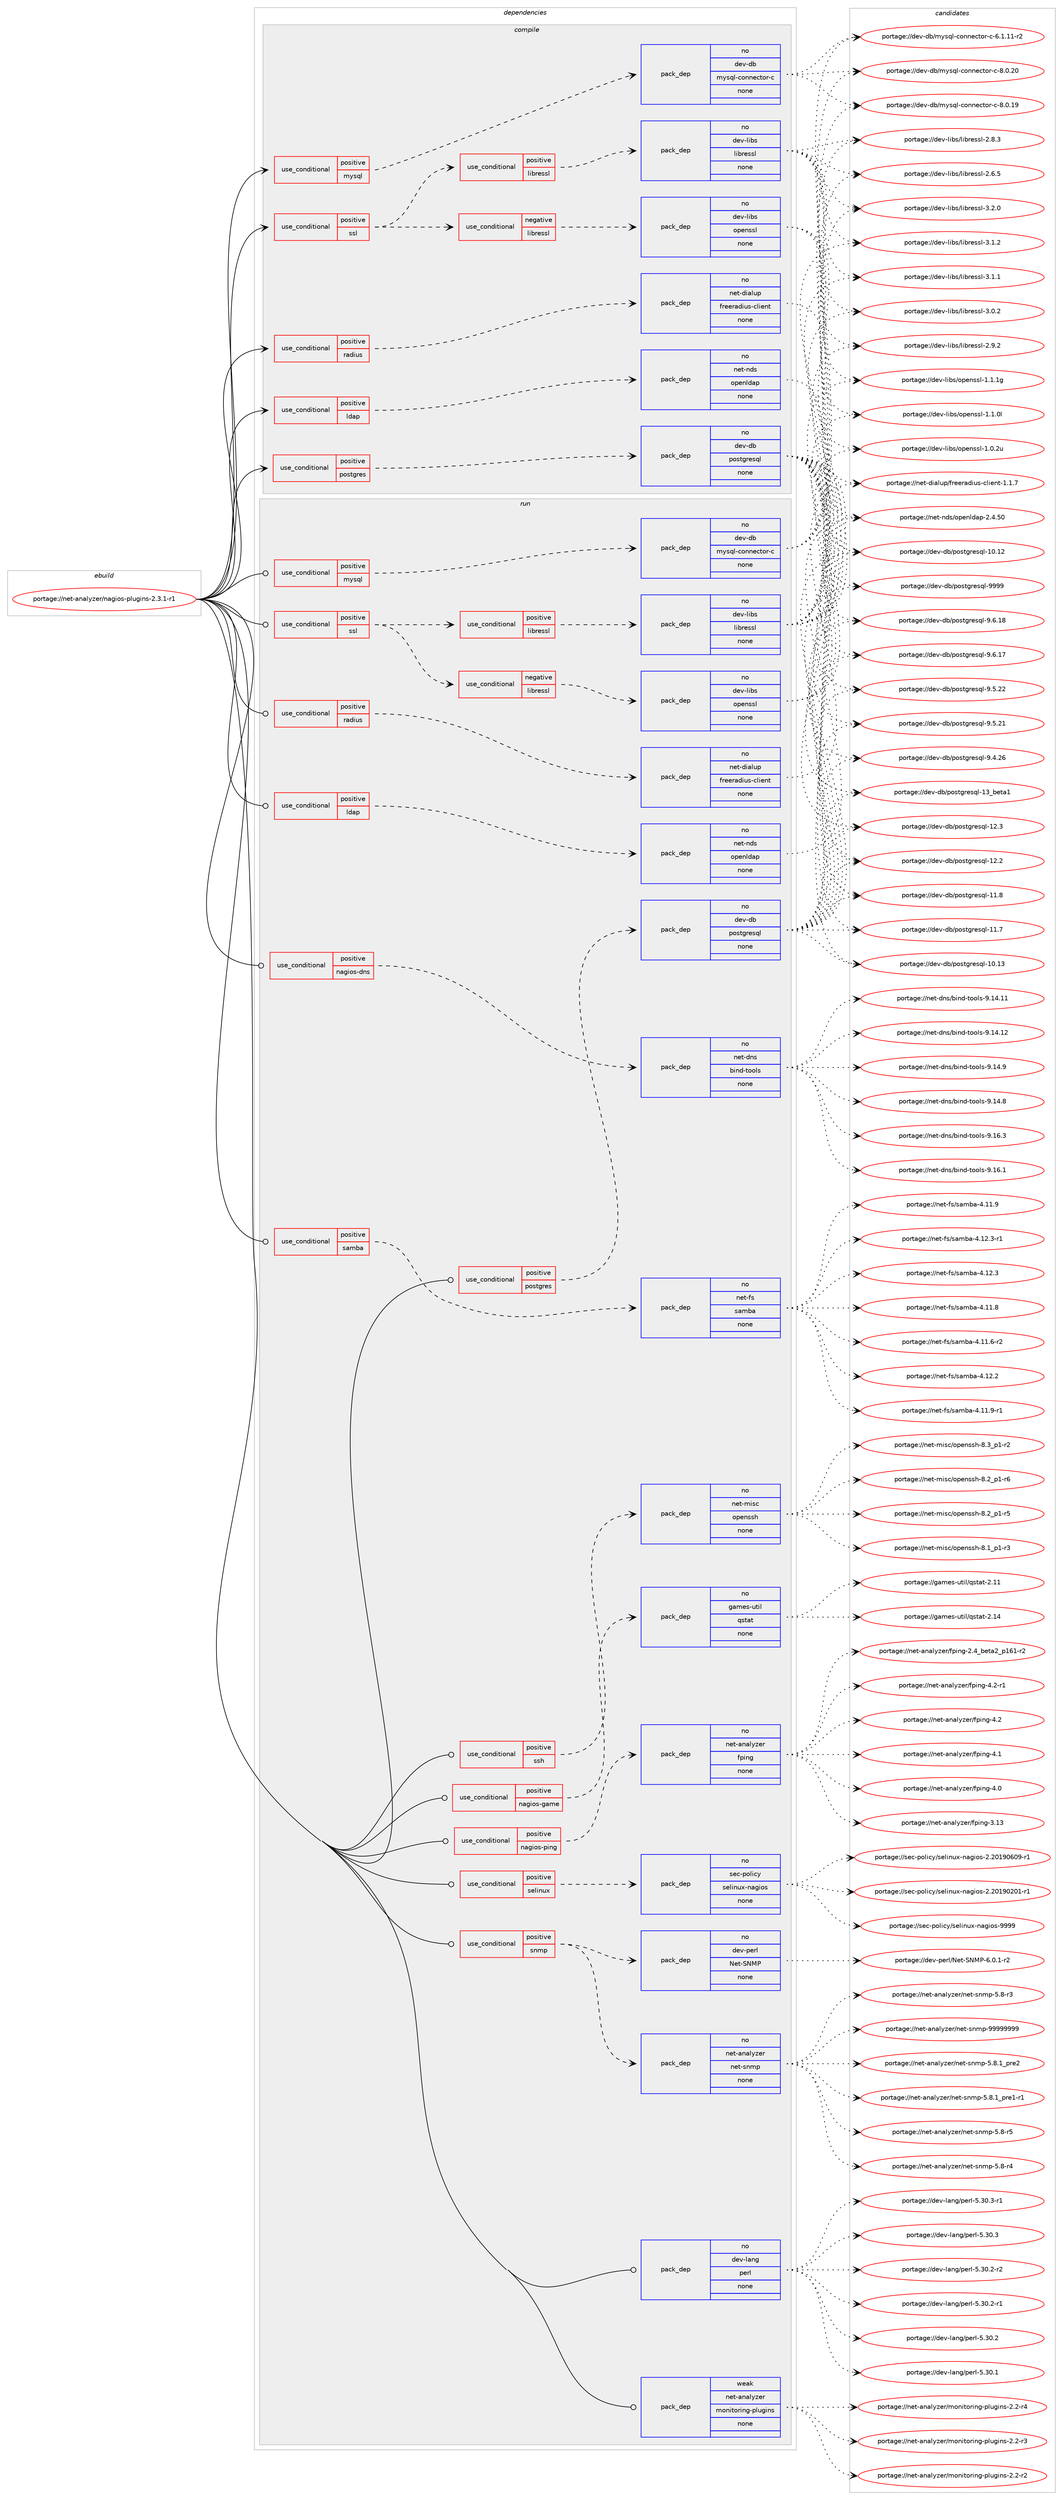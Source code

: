 digraph prolog {

# *************
# Graph options
# *************

newrank=true;
concentrate=true;
compound=true;
graph [rankdir=LR,fontname=Helvetica,fontsize=10,ranksep=1.5];#, ranksep=2.5, nodesep=0.2];
edge  [arrowhead=vee];
node  [fontname=Helvetica,fontsize=10];

# **********
# The ebuild
# **********

subgraph cluster_leftcol {
color=gray;
rank=same;
label=<<i>ebuild</i>>;
id [label="portage://net-analyzer/nagios-plugins-2.3.1-r1", color=red, width=4, href="../net-analyzer/nagios-plugins-2.3.1-r1.svg"];
}

# ****************
# The dependencies
# ****************

subgraph cluster_midcol {
color=gray;
label=<<i>dependencies</i>>;
subgraph cluster_compile {
fillcolor="#eeeeee";
style=filled;
label=<<i>compile</i>>;
subgraph cond1885 {
dependency10139 [label=<<TABLE BORDER="0" CELLBORDER="1" CELLSPACING="0" CELLPADDING="4"><TR><TD ROWSPAN="3" CELLPADDING="10">use_conditional</TD></TR><TR><TD>positive</TD></TR><TR><TD>ldap</TD></TR></TABLE>>, shape=none, color=red];
subgraph pack8111 {
dependency10140 [label=<<TABLE BORDER="0" CELLBORDER="1" CELLSPACING="0" CELLPADDING="4" WIDTH="220"><TR><TD ROWSPAN="6" CELLPADDING="30">pack_dep</TD></TR><TR><TD WIDTH="110">no</TD></TR><TR><TD>net-nds</TD></TR><TR><TD>openldap</TD></TR><TR><TD>none</TD></TR><TR><TD></TD></TR></TABLE>>, shape=none, color=blue];
}
dependency10139:e -> dependency10140:w [weight=20,style="dashed",arrowhead="vee"];
}
id:e -> dependency10139:w [weight=20,style="solid",arrowhead="vee"];
subgraph cond1886 {
dependency10141 [label=<<TABLE BORDER="0" CELLBORDER="1" CELLSPACING="0" CELLPADDING="4"><TR><TD ROWSPAN="3" CELLPADDING="10">use_conditional</TD></TR><TR><TD>positive</TD></TR><TR><TD>mysql</TD></TR></TABLE>>, shape=none, color=red];
subgraph pack8112 {
dependency10142 [label=<<TABLE BORDER="0" CELLBORDER="1" CELLSPACING="0" CELLPADDING="4" WIDTH="220"><TR><TD ROWSPAN="6" CELLPADDING="30">pack_dep</TD></TR><TR><TD WIDTH="110">no</TD></TR><TR><TD>dev-db</TD></TR><TR><TD>mysql-connector-c</TD></TR><TR><TD>none</TD></TR><TR><TD></TD></TR></TABLE>>, shape=none, color=blue];
}
dependency10141:e -> dependency10142:w [weight=20,style="dashed",arrowhead="vee"];
}
id:e -> dependency10141:w [weight=20,style="solid",arrowhead="vee"];
subgraph cond1887 {
dependency10143 [label=<<TABLE BORDER="0" CELLBORDER="1" CELLSPACING="0" CELLPADDING="4"><TR><TD ROWSPAN="3" CELLPADDING="10">use_conditional</TD></TR><TR><TD>positive</TD></TR><TR><TD>postgres</TD></TR></TABLE>>, shape=none, color=red];
subgraph pack8113 {
dependency10144 [label=<<TABLE BORDER="0" CELLBORDER="1" CELLSPACING="0" CELLPADDING="4" WIDTH="220"><TR><TD ROWSPAN="6" CELLPADDING="30">pack_dep</TD></TR><TR><TD WIDTH="110">no</TD></TR><TR><TD>dev-db</TD></TR><TR><TD>postgresql</TD></TR><TR><TD>none</TD></TR><TR><TD></TD></TR></TABLE>>, shape=none, color=blue];
}
dependency10143:e -> dependency10144:w [weight=20,style="dashed",arrowhead="vee"];
}
id:e -> dependency10143:w [weight=20,style="solid",arrowhead="vee"];
subgraph cond1888 {
dependency10145 [label=<<TABLE BORDER="0" CELLBORDER="1" CELLSPACING="0" CELLPADDING="4"><TR><TD ROWSPAN="3" CELLPADDING="10">use_conditional</TD></TR><TR><TD>positive</TD></TR><TR><TD>radius</TD></TR></TABLE>>, shape=none, color=red];
subgraph pack8114 {
dependency10146 [label=<<TABLE BORDER="0" CELLBORDER="1" CELLSPACING="0" CELLPADDING="4" WIDTH="220"><TR><TD ROWSPAN="6" CELLPADDING="30">pack_dep</TD></TR><TR><TD WIDTH="110">no</TD></TR><TR><TD>net-dialup</TD></TR><TR><TD>freeradius-client</TD></TR><TR><TD>none</TD></TR><TR><TD></TD></TR></TABLE>>, shape=none, color=blue];
}
dependency10145:e -> dependency10146:w [weight=20,style="dashed",arrowhead="vee"];
}
id:e -> dependency10145:w [weight=20,style="solid",arrowhead="vee"];
subgraph cond1889 {
dependency10147 [label=<<TABLE BORDER="0" CELLBORDER="1" CELLSPACING="0" CELLPADDING="4"><TR><TD ROWSPAN="3" CELLPADDING="10">use_conditional</TD></TR><TR><TD>positive</TD></TR><TR><TD>ssl</TD></TR></TABLE>>, shape=none, color=red];
subgraph cond1890 {
dependency10148 [label=<<TABLE BORDER="0" CELLBORDER="1" CELLSPACING="0" CELLPADDING="4"><TR><TD ROWSPAN="3" CELLPADDING="10">use_conditional</TD></TR><TR><TD>negative</TD></TR><TR><TD>libressl</TD></TR></TABLE>>, shape=none, color=red];
subgraph pack8115 {
dependency10149 [label=<<TABLE BORDER="0" CELLBORDER="1" CELLSPACING="0" CELLPADDING="4" WIDTH="220"><TR><TD ROWSPAN="6" CELLPADDING="30">pack_dep</TD></TR><TR><TD WIDTH="110">no</TD></TR><TR><TD>dev-libs</TD></TR><TR><TD>openssl</TD></TR><TR><TD>none</TD></TR><TR><TD></TD></TR></TABLE>>, shape=none, color=blue];
}
dependency10148:e -> dependency10149:w [weight=20,style="dashed",arrowhead="vee"];
}
dependency10147:e -> dependency10148:w [weight=20,style="dashed",arrowhead="vee"];
subgraph cond1891 {
dependency10150 [label=<<TABLE BORDER="0" CELLBORDER="1" CELLSPACING="0" CELLPADDING="4"><TR><TD ROWSPAN="3" CELLPADDING="10">use_conditional</TD></TR><TR><TD>positive</TD></TR><TR><TD>libressl</TD></TR></TABLE>>, shape=none, color=red];
subgraph pack8116 {
dependency10151 [label=<<TABLE BORDER="0" CELLBORDER="1" CELLSPACING="0" CELLPADDING="4" WIDTH="220"><TR><TD ROWSPAN="6" CELLPADDING="30">pack_dep</TD></TR><TR><TD WIDTH="110">no</TD></TR><TR><TD>dev-libs</TD></TR><TR><TD>libressl</TD></TR><TR><TD>none</TD></TR><TR><TD></TD></TR></TABLE>>, shape=none, color=blue];
}
dependency10150:e -> dependency10151:w [weight=20,style="dashed",arrowhead="vee"];
}
dependency10147:e -> dependency10150:w [weight=20,style="dashed",arrowhead="vee"];
}
id:e -> dependency10147:w [weight=20,style="solid",arrowhead="vee"];
}
subgraph cluster_compileandrun {
fillcolor="#eeeeee";
style=filled;
label=<<i>compile and run</i>>;
}
subgraph cluster_run {
fillcolor="#eeeeee";
style=filled;
label=<<i>run</i>>;
subgraph cond1892 {
dependency10152 [label=<<TABLE BORDER="0" CELLBORDER="1" CELLSPACING="0" CELLPADDING="4"><TR><TD ROWSPAN="3" CELLPADDING="10">use_conditional</TD></TR><TR><TD>positive</TD></TR><TR><TD>ldap</TD></TR></TABLE>>, shape=none, color=red];
subgraph pack8117 {
dependency10153 [label=<<TABLE BORDER="0" CELLBORDER="1" CELLSPACING="0" CELLPADDING="4" WIDTH="220"><TR><TD ROWSPAN="6" CELLPADDING="30">pack_dep</TD></TR><TR><TD WIDTH="110">no</TD></TR><TR><TD>net-nds</TD></TR><TR><TD>openldap</TD></TR><TR><TD>none</TD></TR><TR><TD></TD></TR></TABLE>>, shape=none, color=blue];
}
dependency10152:e -> dependency10153:w [weight=20,style="dashed",arrowhead="vee"];
}
id:e -> dependency10152:w [weight=20,style="solid",arrowhead="odot"];
subgraph cond1893 {
dependency10154 [label=<<TABLE BORDER="0" CELLBORDER="1" CELLSPACING="0" CELLPADDING="4"><TR><TD ROWSPAN="3" CELLPADDING="10">use_conditional</TD></TR><TR><TD>positive</TD></TR><TR><TD>mysql</TD></TR></TABLE>>, shape=none, color=red];
subgraph pack8118 {
dependency10155 [label=<<TABLE BORDER="0" CELLBORDER="1" CELLSPACING="0" CELLPADDING="4" WIDTH="220"><TR><TD ROWSPAN="6" CELLPADDING="30">pack_dep</TD></TR><TR><TD WIDTH="110">no</TD></TR><TR><TD>dev-db</TD></TR><TR><TD>mysql-connector-c</TD></TR><TR><TD>none</TD></TR><TR><TD></TD></TR></TABLE>>, shape=none, color=blue];
}
dependency10154:e -> dependency10155:w [weight=20,style="dashed",arrowhead="vee"];
}
id:e -> dependency10154:w [weight=20,style="solid",arrowhead="odot"];
subgraph cond1894 {
dependency10156 [label=<<TABLE BORDER="0" CELLBORDER="1" CELLSPACING="0" CELLPADDING="4"><TR><TD ROWSPAN="3" CELLPADDING="10">use_conditional</TD></TR><TR><TD>positive</TD></TR><TR><TD>nagios-dns</TD></TR></TABLE>>, shape=none, color=red];
subgraph pack8119 {
dependency10157 [label=<<TABLE BORDER="0" CELLBORDER="1" CELLSPACING="0" CELLPADDING="4" WIDTH="220"><TR><TD ROWSPAN="6" CELLPADDING="30">pack_dep</TD></TR><TR><TD WIDTH="110">no</TD></TR><TR><TD>net-dns</TD></TR><TR><TD>bind-tools</TD></TR><TR><TD>none</TD></TR><TR><TD></TD></TR></TABLE>>, shape=none, color=blue];
}
dependency10156:e -> dependency10157:w [weight=20,style="dashed",arrowhead="vee"];
}
id:e -> dependency10156:w [weight=20,style="solid",arrowhead="odot"];
subgraph cond1895 {
dependency10158 [label=<<TABLE BORDER="0" CELLBORDER="1" CELLSPACING="0" CELLPADDING="4"><TR><TD ROWSPAN="3" CELLPADDING="10">use_conditional</TD></TR><TR><TD>positive</TD></TR><TR><TD>nagios-game</TD></TR></TABLE>>, shape=none, color=red];
subgraph pack8120 {
dependency10159 [label=<<TABLE BORDER="0" CELLBORDER="1" CELLSPACING="0" CELLPADDING="4" WIDTH="220"><TR><TD ROWSPAN="6" CELLPADDING="30">pack_dep</TD></TR><TR><TD WIDTH="110">no</TD></TR><TR><TD>games-util</TD></TR><TR><TD>qstat</TD></TR><TR><TD>none</TD></TR><TR><TD></TD></TR></TABLE>>, shape=none, color=blue];
}
dependency10158:e -> dependency10159:w [weight=20,style="dashed",arrowhead="vee"];
}
id:e -> dependency10158:w [weight=20,style="solid",arrowhead="odot"];
subgraph cond1896 {
dependency10160 [label=<<TABLE BORDER="0" CELLBORDER="1" CELLSPACING="0" CELLPADDING="4"><TR><TD ROWSPAN="3" CELLPADDING="10">use_conditional</TD></TR><TR><TD>positive</TD></TR><TR><TD>nagios-ping</TD></TR></TABLE>>, shape=none, color=red];
subgraph pack8121 {
dependency10161 [label=<<TABLE BORDER="0" CELLBORDER="1" CELLSPACING="0" CELLPADDING="4" WIDTH="220"><TR><TD ROWSPAN="6" CELLPADDING="30">pack_dep</TD></TR><TR><TD WIDTH="110">no</TD></TR><TR><TD>net-analyzer</TD></TR><TR><TD>fping</TD></TR><TR><TD>none</TD></TR><TR><TD></TD></TR></TABLE>>, shape=none, color=blue];
}
dependency10160:e -> dependency10161:w [weight=20,style="dashed",arrowhead="vee"];
}
id:e -> dependency10160:w [weight=20,style="solid",arrowhead="odot"];
subgraph cond1897 {
dependency10162 [label=<<TABLE BORDER="0" CELLBORDER="1" CELLSPACING="0" CELLPADDING="4"><TR><TD ROWSPAN="3" CELLPADDING="10">use_conditional</TD></TR><TR><TD>positive</TD></TR><TR><TD>postgres</TD></TR></TABLE>>, shape=none, color=red];
subgraph pack8122 {
dependency10163 [label=<<TABLE BORDER="0" CELLBORDER="1" CELLSPACING="0" CELLPADDING="4" WIDTH="220"><TR><TD ROWSPAN="6" CELLPADDING="30">pack_dep</TD></TR><TR><TD WIDTH="110">no</TD></TR><TR><TD>dev-db</TD></TR><TR><TD>postgresql</TD></TR><TR><TD>none</TD></TR><TR><TD></TD></TR></TABLE>>, shape=none, color=blue];
}
dependency10162:e -> dependency10163:w [weight=20,style="dashed",arrowhead="vee"];
}
id:e -> dependency10162:w [weight=20,style="solid",arrowhead="odot"];
subgraph cond1898 {
dependency10164 [label=<<TABLE BORDER="0" CELLBORDER="1" CELLSPACING="0" CELLPADDING="4"><TR><TD ROWSPAN="3" CELLPADDING="10">use_conditional</TD></TR><TR><TD>positive</TD></TR><TR><TD>radius</TD></TR></TABLE>>, shape=none, color=red];
subgraph pack8123 {
dependency10165 [label=<<TABLE BORDER="0" CELLBORDER="1" CELLSPACING="0" CELLPADDING="4" WIDTH="220"><TR><TD ROWSPAN="6" CELLPADDING="30">pack_dep</TD></TR><TR><TD WIDTH="110">no</TD></TR><TR><TD>net-dialup</TD></TR><TR><TD>freeradius-client</TD></TR><TR><TD>none</TD></TR><TR><TD></TD></TR></TABLE>>, shape=none, color=blue];
}
dependency10164:e -> dependency10165:w [weight=20,style="dashed",arrowhead="vee"];
}
id:e -> dependency10164:w [weight=20,style="solid",arrowhead="odot"];
subgraph cond1899 {
dependency10166 [label=<<TABLE BORDER="0" CELLBORDER="1" CELLSPACING="0" CELLPADDING="4"><TR><TD ROWSPAN="3" CELLPADDING="10">use_conditional</TD></TR><TR><TD>positive</TD></TR><TR><TD>samba</TD></TR></TABLE>>, shape=none, color=red];
subgraph pack8124 {
dependency10167 [label=<<TABLE BORDER="0" CELLBORDER="1" CELLSPACING="0" CELLPADDING="4" WIDTH="220"><TR><TD ROWSPAN="6" CELLPADDING="30">pack_dep</TD></TR><TR><TD WIDTH="110">no</TD></TR><TR><TD>net-fs</TD></TR><TR><TD>samba</TD></TR><TR><TD>none</TD></TR><TR><TD></TD></TR></TABLE>>, shape=none, color=blue];
}
dependency10166:e -> dependency10167:w [weight=20,style="dashed",arrowhead="vee"];
}
id:e -> dependency10166:w [weight=20,style="solid",arrowhead="odot"];
subgraph cond1900 {
dependency10168 [label=<<TABLE BORDER="0" CELLBORDER="1" CELLSPACING="0" CELLPADDING="4"><TR><TD ROWSPAN="3" CELLPADDING="10">use_conditional</TD></TR><TR><TD>positive</TD></TR><TR><TD>selinux</TD></TR></TABLE>>, shape=none, color=red];
subgraph pack8125 {
dependency10169 [label=<<TABLE BORDER="0" CELLBORDER="1" CELLSPACING="0" CELLPADDING="4" WIDTH="220"><TR><TD ROWSPAN="6" CELLPADDING="30">pack_dep</TD></TR><TR><TD WIDTH="110">no</TD></TR><TR><TD>sec-policy</TD></TR><TR><TD>selinux-nagios</TD></TR><TR><TD>none</TD></TR><TR><TD></TD></TR></TABLE>>, shape=none, color=blue];
}
dependency10168:e -> dependency10169:w [weight=20,style="dashed",arrowhead="vee"];
}
id:e -> dependency10168:w [weight=20,style="solid",arrowhead="odot"];
subgraph cond1901 {
dependency10170 [label=<<TABLE BORDER="0" CELLBORDER="1" CELLSPACING="0" CELLPADDING="4"><TR><TD ROWSPAN="3" CELLPADDING="10">use_conditional</TD></TR><TR><TD>positive</TD></TR><TR><TD>snmp</TD></TR></TABLE>>, shape=none, color=red];
subgraph pack8126 {
dependency10171 [label=<<TABLE BORDER="0" CELLBORDER="1" CELLSPACING="0" CELLPADDING="4" WIDTH="220"><TR><TD ROWSPAN="6" CELLPADDING="30">pack_dep</TD></TR><TR><TD WIDTH="110">no</TD></TR><TR><TD>dev-perl</TD></TR><TR><TD>Net-SNMP</TD></TR><TR><TD>none</TD></TR><TR><TD></TD></TR></TABLE>>, shape=none, color=blue];
}
dependency10170:e -> dependency10171:w [weight=20,style="dashed",arrowhead="vee"];
subgraph pack8127 {
dependency10172 [label=<<TABLE BORDER="0" CELLBORDER="1" CELLSPACING="0" CELLPADDING="4" WIDTH="220"><TR><TD ROWSPAN="6" CELLPADDING="30">pack_dep</TD></TR><TR><TD WIDTH="110">no</TD></TR><TR><TD>net-analyzer</TD></TR><TR><TD>net-snmp</TD></TR><TR><TD>none</TD></TR><TR><TD></TD></TR></TABLE>>, shape=none, color=blue];
}
dependency10170:e -> dependency10172:w [weight=20,style="dashed",arrowhead="vee"];
}
id:e -> dependency10170:w [weight=20,style="solid",arrowhead="odot"];
subgraph cond1902 {
dependency10173 [label=<<TABLE BORDER="0" CELLBORDER="1" CELLSPACING="0" CELLPADDING="4"><TR><TD ROWSPAN="3" CELLPADDING="10">use_conditional</TD></TR><TR><TD>positive</TD></TR><TR><TD>ssh</TD></TR></TABLE>>, shape=none, color=red];
subgraph pack8128 {
dependency10174 [label=<<TABLE BORDER="0" CELLBORDER="1" CELLSPACING="0" CELLPADDING="4" WIDTH="220"><TR><TD ROWSPAN="6" CELLPADDING="30">pack_dep</TD></TR><TR><TD WIDTH="110">no</TD></TR><TR><TD>net-misc</TD></TR><TR><TD>openssh</TD></TR><TR><TD>none</TD></TR><TR><TD></TD></TR></TABLE>>, shape=none, color=blue];
}
dependency10173:e -> dependency10174:w [weight=20,style="dashed",arrowhead="vee"];
}
id:e -> dependency10173:w [weight=20,style="solid",arrowhead="odot"];
subgraph cond1903 {
dependency10175 [label=<<TABLE BORDER="0" CELLBORDER="1" CELLSPACING="0" CELLPADDING="4"><TR><TD ROWSPAN="3" CELLPADDING="10">use_conditional</TD></TR><TR><TD>positive</TD></TR><TR><TD>ssl</TD></TR></TABLE>>, shape=none, color=red];
subgraph cond1904 {
dependency10176 [label=<<TABLE BORDER="0" CELLBORDER="1" CELLSPACING="0" CELLPADDING="4"><TR><TD ROWSPAN="3" CELLPADDING="10">use_conditional</TD></TR><TR><TD>negative</TD></TR><TR><TD>libressl</TD></TR></TABLE>>, shape=none, color=red];
subgraph pack8129 {
dependency10177 [label=<<TABLE BORDER="0" CELLBORDER="1" CELLSPACING="0" CELLPADDING="4" WIDTH="220"><TR><TD ROWSPAN="6" CELLPADDING="30">pack_dep</TD></TR><TR><TD WIDTH="110">no</TD></TR><TR><TD>dev-libs</TD></TR><TR><TD>openssl</TD></TR><TR><TD>none</TD></TR><TR><TD></TD></TR></TABLE>>, shape=none, color=blue];
}
dependency10176:e -> dependency10177:w [weight=20,style="dashed",arrowhead="vee"];
}
dependency10175:e -> dependency10176:w [weight=20,style="dashed",arrowhead="vee"];
subgraph cond1905 {
dependency10178 [label=<<TABLE BORDER="0" CELLBORDER="1" CELLSPACING="0" CELLPADDING="4"><TR><TD ROWSPAN="3" CELLPADDING="10">use_conditional</TD></TR><TR><TD>positive</TD></TR><TR><TD>libressl</TD></TR></TABLE>>, shape=none, color=red];
subgraph pack8130 {
dependency10179 [label=<<TABLE BORDER="0" CELLBORDER="1" CELLSPACING="0" CELLPADDING="4" WIDTH="220"><TR><TD ROWSPAN="6" CELLPADDING="30">pack_dep</TD></TR><TR><TD WIDTH="110">no</TD></TR><TR><TD>dev-libs</TD></TR><TR><TD>libressl</TD></TR><TR><TD>none</TD></TR><TR><TD></TD></TR></TABLE>>, shape=none, color=blue];
}
dependency10178:e -> dependency10179:w [weight=20,style="dashed",arrowhead="vee"];
}
dependency10175:e -> dependency10178:w [weight=20,style="dashed",arrowhead="vee"];
}
id:e -> dependency10175:w [weight=20,style="solid",arrowhead="odot"];
subgraph pack8131 {
dependency10180 [label=<<TABLE BORDER="0" CELLBORDER="1" CELLSPACING="0" CELLPADDING="4" WIDTH="220"><TR><TD ROWSPAN="6" CELLPADDING="30">pack_dep</TD></TR><TR><TD WIDTH="110">no</TD></TR><TR><TD>dev-lang</TD></TR><TR><TD>perl</TD></TR><TR><TD>none</TD></TR><TR><TD></TD></TR></TABLE>>, shape=none, color=blue];
}
id:e -> dependency10180:w [weight=20,style="solid",arrowhead="odot"];
subgraph pack8132 {
dependency10181 [label=<<TABLE BORDER="0" CELLBORDER="1" CELLSPACING="0" CELLPADDING="4" WIDTH="220"><TR><TD ROWSPAN="6" CELLPADDING="30">pack_dep</TD></TR><TR><TD WIDTH="110">weak</TD></TR><TR><TD>net-analyzer</TD></TR><TR><TD>monitoring-plugins</TD></TR><TR><TD>none</TD></TR><TR><TD></TD></TR></TABLE>>, shape=none, color=blue];
}
id:e -> dependency10181:w [weight=20,style="solid",arrowhead="odot"];
}
}

# **************
# The candidates
# **************

subgraph cluster_choices {
rank=same;
color=gray;
label=<<i>candidates</i>>;

subgraph choice8111 {
color=black;
nodesep=1;
choice11010111645110100115471111121011101081009711245504652465348 [label="portage://net-nds/openldap-2.4.50", color=red, width=4,href="../net-nds/openldap-2.4.50.svg"];
dependency10140:e -> choice11010111645110100115471111121011101081009711245504652465348:w [style=dotted,weight="100"];
}
subgraph choice8112 {
color=black;
nodesep=1;
choice100101118451009847109121115113108459911111011010199116111114459945564648465048 [label="portage://dev-db/mysql-connector-c-8.0.20", color=red, width=4,href="../dev-db/mysql-connector-c-8.0.20.svg"];
choice100101118451009847109121115113108459911111011010199116111114459945564648464957 [label="portage://dev-db/mysql-connector-c-8.0.19", color=red, width=4,href="../dev-db/mysql-connector-c-8.0.19.svg"];
choice1001011184510098471091211151131084599111110110101991161111144599455446494649494511450 [label="portage://dev-db/mysql-connector-c-6.1.11-r2", color=red, width=4,href="../dev-db/mysql-connector-c-6.1.11-r2.svg"];
dependency10142:e -> choice100101118451009847109121115113108459911111011010199116111114459945564648465048:w [style=dotted,weight="100"];
dependency10142:e -> choice100101118451009847109121115113108459911111011010199116111114459945564648464957:w [style=dotted,weight="100"];
dependency10142:e -> choice1001011184510098471091211151131084599111110110101991161111144599455446494649494511450:w [style=dotted,weight="100"];
}
subgraph choice8113 {
color=black;
nodesep=1;
choice1001011184510098471121111151161031141011151131084557575757 [label="portage://dev-db/postgresql-9999", color=red, width=4,href="../dev-db/postgresql-9999.svg"];
choice10010111845100984711211111511610311410111511310845574654464956 [label="portage://dev-db/postgresql-9.6.18", color=red, width=4,href="../dev-db/postgresql-9.6.18.svg"];
choice10010111845100984711211111511610311410111511310845574654464955 [label="portage://dev-db/postgresql-9.6.17", color=red, width=4,href="../dev-db/postgresql-9.6.17.svg"];
choice10010111845100984711211111511610311410111511310845574653465050 [label="portage://dev-db/postgresql-9.5.22", color=red, width=4,href="../dev-db/postgresql-9.5.22.svg"];
choice10010111845100984711211111511610311410111511310845574653465049 [label="portage://dev-db/postgresql-9.5.21", color=red, width=4,href="../dev-db/postgresql-9.5.21.svg"];
choice10010111845100984711211111511610311410111511310845574652465054 [label="portage://dev-db/postgresql-9.4.26", color=red, width=4,href="../dev-db/postgresql-9.4.26.svg"];
choice10010111845100984711211111511610311410111511310845495195981011169749 [label="portage://dev-db/postgresql-13_beta1", color=red, width=4,href="../dev-db/postgresql-13_beta1.svg"];
choice1001011184510098471121111151161031141011151131084549504651 [label="portage://dev-db/postgresql-12.3", color=red, width=4,href="../dev-db/postgresql-12.3.svg"];
choice1001011184510098471121111151161031141011151131084549504650 [label="portage://dev-db/postgresql-12.2", color=red, width=4,href="../dev-db/postgresql-12.2.svg"];
choice1001011184510098471121111151161031141011151131084549494656 [label="portage://dev-db/postgresql-11.8", color=red, width=4,href="../dev-db/postgresql-11.8.svg"];
choice1001011184510098471121111151161031141011151131084549494655 [label="portage://dev-db/postgresql-11.7", color=red, width=4,href="../dev-db/postgresql-11.7.svg"];
choice100101118451009847112111115116103114101115113108454948464951 [label="portage://dev-db/postgresql-10.13", color=red, width=4,href="../dev-db/postgresql-10.13.svg"];
choice100101118451009847112111115116103114101115113108454948464950 [label="portage://dev-db/postgresql-10.12", color=red, width=4,href="../dev-db/postgresql-10.12.svg"];
dependency10144:e -> choice1001011184510098471121111151161031141011151131084557575757:w [style=dotted,weight="100"];
dependency10144:e -> choice10010111845100984711211111511610311410111511310845574654464956:w [style=dotted,weight="100"];
dependency10144:e -> choice10010111845100984711211111511610311410111511310845574654464955:w [style=dotted,weight="100"];
dependency10144:e -> choice10010111845100984711211111511610311410111511310845574653465050:w [style=dotted,weight="100"];
dependency10144:e -> choice10010111845100984711211111511610311410111511310845574653465049:w [style=dotted,weight="100"];
dependency10144:e -> choice10010111845100984711211111511610311410111511310845574652465054:w [style=dotted,weight="100"];
dependency10144:e -> choice10010111845100984711211111511610311410111511310845495195981011169749:w [style=dotted,weight="100"];
dependency10144:e -> choice1001011184510098471121111151161031141011151131084549504651:w [style=dotted,weight="100"];
dependency10144:e -> choice1001011184510098471121111151161031141011151131084549504650:w [style=dotted,weight="100"];
dependency10144:e -> choice1001011184510098471121111151161031141011151131084549494656:w [style=dotted,weight="100"];
dependency10144:e -> choice1001011184510098471121111151161031141011151131084549494655:w [style=dotted,weight="100"];
dependency10144:e -> choice100101118451009847112111115116103114101115113108454948464951:w [style=dotted,weight="100"];
dependency10144:e -> choice100101118451009847112111115116103114101115113108454948464950:w [style=dotted,weight="100"];
}
subgraph choice8114 {
color=black;
nodesep=1;
choice110101116451001059710811711247102114101101114971001051171154599108105101110116454946494655 [label="portage://net-dialup/freeradius-client-1.1.7", color=red, width=4,href="../net-dialup/freeradius-client-1.1.7.svg"];
dependency10146:e -> choice110101116451001059710811711247102114101101114971001051171154599108105101110116454946494655:w [style=dotted,weight="100"];
}
subgraph choice8115 {
color=black;
nodesep=1;
choice100101118451081059811547111112101110115115108454946494649103 [label="portage://dev-libs/openssl-1.1.1g", color=red, width=4,href="../dev-libs/openssl-1.1.1g.svg"];
choice100101118451081059811547111112101110115115108454946494648108 [label="portage://dev-libs/openssl-1.1.0l", color=red, width=4,href="../dev-libs/openssl-1.1.0l.svg"];
choice100101118451081059811547111112101110115115108454946484650117 [label="portage://dev-libs/openssl-1.0.2u", color=red, width=4,href="../dev-libs/openssl-1.0.2u.svg"];
dependency10149:e -> choice100101118451081059811547111112101110115115108454946494649103:w [style=dotted,weight="100"];
dependency10149:e -> choice100101118451081059811547111112101110115115108454946494648108:w [style=dotted,weight="100"];
dependency10149:e -> choice100101118451081059811547111112101110115115108454946484650117:w [style=dotted,weight="100"];
}
subgraph choice8116 {
color=black;
nodesep=1;
choice10010111845108105981154710810598114101115115108455146504648 [label="portage://dev-libs/libressl-3.2.0", color=red, width=4,href="../dev-libs/libressl-3.2.0.svg"];
choice10010111845108105981154710810598114101115115108455146494650 [label="portage://dev-libs/libressl-3.1.2", color=red, width=4,href="../dev-libs/libressl-3.1.2.svg"];
choice10010111845108105981154710810598114101115115108455146494649 [label="portage://dev-libs/libressl-3.1.1", color=red, width=4,href="../dev-libs/libressl-3.1.1.svg"];
choice10010111845108105981154710810598114101115115108455146484650 [label="portage://dev-libs/libressl-3.0.2", color=red, width=4,href="../dev-libs/libressl-3.0.2.svg"];
choice10010111845108105981154710810598114101115115108455046574650 [label="portage://dev-libs/libressl-2.9.2", color=red, width=4,href="../dev-libs/libressl-2.9.2.svg"];
choice10010111845108105981154710810598114101115115108455046564651 [label="portage://dev-libs/libressl-2.8.3", color=red, width=4,href="../dev-libs/libressl-2.8.3.svg"];
choice10010111845108105981154710810598114101115115108455046544653 [label="portage://dev-libs/libressl-2.6.5", color=red, width=4,href="../dev-libs/libressl-2.6.5.svg"];
dependency10151:e -> choice10010111845108105981154710810598114101115115108455146504648:w [style=dotted,weight="100"];
dependency10151:e -> choice10010111845108105981154710810598114101115115108455146494650:w [style=dotted,weight="100"];
dependency10151:e -> choice10010111845108105981154710810598114101115115108455146494649:w [style=dotted,weight="100"];
dependency10151:e -> choice10010111845108105981154710810598114101115115108455146484650:w [style=dotted,weight="100"];
dependency10151:e -> choice10010111845108105981154710810598114101115115108455046574650:w [style=dotted,weight="100"];
dependency10151:e -> choice10010111845108105981154710810598114101115115108455046564651:w [style=dotted,weight="100"];
dependency10151:e -> choice10010111845108105981154710810598114101115115108455046544653:w [style=dotted,weight="100"];
}
subgraph choice8117 {
color=black;
nodesep=1;
choice11010111645110100115471111121011101081009711245504652465348 [label="portage://net-nds/openldap-2.4.50", color=red, width=4,href="../net-nds/openldap-2.4.50.svg"];
dependency10153:e -> choice11010111645110100115471111121011101081009711245504652465348:w [style=dotted,weight="100"];
}
subgraph choice8118 {
color=black;
nodesep=1;
choice100101118451009847109121115113108459911111011010199116111114459945564648465048 [label="portage://dev-db/mysql-connector-c-8.0.20", color=red, width=4,href="../dev-db/mysql-connector-c-8.0.20.svg"];
choice100101118451009847109121115113108459911111011010199116111114459945564648464957 [label="portage://dev-db/mysql-connector-c-8.0.19", color=red, width=4,href="../dev-db/mysql-connector-c-8.0.19.svg"];
choice1001011184510098471091211151131084599111110110101991161111144599455446494649494511450 [label="portage://dev-db/mysql-connector-c-6.1.11-r2", color=red, width=4,href="../dev-db/mysql-connector-c-6.1.11-r2.svg"];
dependency10155:e -> choice100101118451009847109121115113108459911111011010199116111114459945564648465048:w [style=dotted,weight="100"];
dependency10155:e -> choice100101118451009847109121115113108459911111011010199116111114459945564648464957:w [style=dotted,weight="100"];
dependency10155:e -> choice1001011184510098471091211151131084599111110110101991161111144599455446494649494511450:w [style=dotted,weight="100"];
}
subgraph choice8119 {
color=black;
nodesep=1;
choice1101011164510011011547981051101004511611111110811545574649544651 [label="portage://net-dns/bind-tools-9.16.3", color=red, width=4,href="../net-dns/bind-tools-9.16.3.svg"];
choice1101011164510011011547981051101004511611111110811545574649544649 [label="portage://net-dns/bind-tools-9.16.1", color=red, width=4,href="../net-dns/bind-tools-9.16.1.svg"];
choice1101011164510011011547981051101004511611111110811545574649524657 [label="portage://net-dns/bind-tools-9.14.9", color=red, width=4,href="../net-dns/bind-tools-9.14.9.svg"];
choice1101011164510011011547981051101004511611111110811545574649524656 [label="portage://net-dns/bind-tools-9.14.8", color=red, width=4,href="../net-dns/bind-tools-9.14.8.svg"];
choice110101116451001101154798105110100451161111111081154557464952464950 [label="portage://net-dns/bind-tools-9.14.12", color=red, width=4,href="../net-dns/bind-tools-9.14.12.svg"];
choice110101116451001101154798105110100451161111111081154557464952464949 [label="portage://net-dns/bind-tools-9.14.11", color=red, width=4,href="../net-dns/bind-tools-9.14.11.svg"];
dependency10157:e -> choice1101011164510011011547981051101004511611111110811545574649544651:w [style=dotted,weight="100"];
dependency10157:e -> choice1101011164510011011547981051101004511611111110811545574649544649:w [style=dotted,weight="100"];
dependency10157:e -> choice1101011164510011011547981051101004511611111110811545574649524657:w [style=dotted,weight="100"];
dependency10157:e -> choice1101011164510011011547981051101004511611111110811545574649524656:w [style=dotted,weight="100"];
dependency10157:e -> choice110101116451001101154798105110100451161111111081154557464952464950:w [style=dotted,weight="100"];
dependency10157:e -> choice110101116451001101154798105110100451161111111081154557464952464949:w [style=dotted,weight="100"];
}
subgraph choice8120 {
color=black;
nodesep=1;
choice103971091011154511711610510847113115116971164550464952 [label="portage://games-util/qstat-2.14", color=red, width=4,href="../games-util/qstat-2.14.svg"];
choice103971091011154511711610510847113115116971164550464949 [label="portage://games-util/qstat-2.11", color=red, width=4,href="../games-util/qstat-2.11.svg"];
dependency10159:e -> choice103971091011154511711610510847113115116971164550464952:w [style=dotted,weight="100"];
dependency10159:e -> choice103971091011154511711610510847113115116971164550464949:w [style=dotted,weight="100"];
}
subgraph choice8121 {
color=black;
nodesep=1;
choice11010111645971109710812112210111447102112105110103455246504511449 [label="portage://net-analyzer/fping-4.2-r1", color=red, width=4,href="../net-analyzer/fping-4.2-r1.svg"];
choice1101011164597110971081211221011144710211210511010345524650 [label="portage://net-analyzer/fping-4.2", color=red, width=4,href="../net-analyzer/fping-4.2.svg"];
choice1101011164597110971081211221011144710211210511010345524649 [label="portage://net-analyzer/fping-4.1", color=red, width=4,href="../net-analyzer/fping-4.1.svg"];
choice1101011164597110971081211221011144710211210511010345524648 [label="portage://net-analyzer/fping-4.0", color=red, width=4,href="../net-analyzer/fping-4.0.svg"];
choice110101116459711097108121122101114471021121051101034551464951 [label="portage://net-analyzer/fping-3.13", color=red, width=4,href="../net-analyzer/fping-3.13.svg"];
choice110101116459711097108121122101114471021121051101034550465295981011169750951124954494511450 [label="portage://net-analyzer/fping-2.4_beta2_p161-r2", color=red, width=4,href="../net-analyzer/fping-2.4_beta2_p161-r2.svg"];
dependency10161:e -> choice11010111645971109710812112210111447102112105110103455246504511449:w [style=dotted,weight="100"];
dependency10161:e -> choice1101011164597110971081211221011144710211210511010345524650:w [style=dotted,weight="100"];
dependency10161:e -> choice1101011164597110971081211221011144710211210511010345524649:w [style=dotted,weight="100"];
dependency10161:e -> choice1101011164597110971081211221011144710211210511010345524648:w [style=dotted,weight="100"];
dependency10161:e -> choice110101116459711097108121122101114471021121051101034551464951:w [style=dotted,weight="100"];
dependency10161:e -> choice110101116459711097108121122101114471021121051101034550465295981011169750951124954494511450:w [style=dotted,weight="100"];
}
subgraph choice8122 {
color=black;
nodesep=1;
choice1001011184510098471121111151161031141011151131084557575757 [label="portage://dev-db/postgresql-9999", color=red, width=4,href="../dev-db/postgresql-9999.svg"];
choice10010111845100984711211111511610311410111511310845574654464956 [label="portage://dev-db/postgresql-9.6.18", color=red, width=4,href="../dev-db/postgresql-9.6.18.svg"];
choice10010111845100984711211111511610311410111511310845574654464955 [label="portage://dev-db/postgresql-9.6.17", color=red, width=4,href="../dev-db/postgresql-9.6.17.svg"];
choice10010111845100984711211111511610311410111511310845574653465050 [label="portage://dev-db/postgresql-9.5.22", color=red, width=4,href="../dev-db/postgresql-9.5.22.svg"];
choice10010111845100984711211111511610311410111511310845574653465049 [label="portage://dev-db/postgresql-9.5.21", color=red, width=4,href="../dev-db/postgresql-9.5.21.svg"];
choice10010111845100984711211111511610311410111511310845574652465054 [label="portage://dev-db/postgresql-9.4.26", color=red, width=4,href="../dev-db/postgresql-9.4.26.svg"];
choice10010111845100984711211111511610311410111511310845495195981011169749 [label="portage://dev-db/postgresql-13_beta1", color=red, width=4,href="../dev-db/postgresql-13_beta1.svg"];
choice1001011184510098471121111151161031141011151131084549504651 [label="portage://dev-db/postgresql-12.3", color=red, width=4,href="../dev-db/postgresql-12.3.svg"];
choice1001011184510098471121111151161031141011151131084549504650 [label="portage://dev-db/postgresql-12.2", color=red, width=4,href="../dev-db/postgresql-12.2.svg"];
choice1001011184510098471121111151161031141011151131084549494656 [label="portage://dev-db/postgresql-11.8", color=red, width=4,href="../dev-db/postgresql-11.8.svg"];
choice1001011184510098471121111151161031141011151131084549494655 [label="portage://dev-db/postgresql-11.7", color=red, width=4,href="../dev-db/postgresql-11.7.svg"];
choice100101118451009847112111115116103114101115113108454948464951 [label="portage://dev-db/postgresql-10.13", color=red, width=4,href="../dev-db/postgresql-10.13.svg"];
choice100101118451009847112111115116103114101115113108454948464950 [label="portage://dev-db/postgresql-10.12", color=red, width=4,href="../dev-db/postgresql-10.12.svg"];
dependency10163:e -> choice1001011184510098471121111151161031141011151131084557575757:w [style=dotted,weight="100"];
dependency10163:e -> choice10010111845100984711211111511610311410111511310845574654464956:w [style=dotted,weight="100"];
dependency10163:e -> choice10010111845100984711211111511610311410111511310845574654464955:w [style=dotted,weight="100"];
dependency10163:e -> choice10010111845100984711211111511610311410111511310845574653465050:w [style=dotted,weight="100"];
dependency10163:e -> choice10010111845100984711211111511610311410111511310845574653465049:w [style=dotted,weight="100"];
dependency10163:e -> choice10010111845100984711211111511610311410111511310845574652465054:w [style=dotted,weight="100"];
dependency10163:e -> choice10010111845100984711211111511610311410111511310845495195981011169749:w [style=dotted,weight="100"];
dependency10163:e -> choice1001011184510098471121111151161031141011151131084549504651:w [style=dotted,weight="100"];
dependency10163:e -> choice1001011184510098471121111151161031141011151131084549504650:w [style=dotted,weight="100"];
dependency10163:e -> choice1001011184510098471121111151161031141011151131084549494656:w [style=dotted,weight="100"];
dependency10163:e -> choice1001011184510098471121111151161031141011151131084549494655:w [style=dotted,weight="100"];
dependency10163:e -> choice100101118451009847112111115116103114101115113108454948464951:w [style=dotted,weight="100"];
dependency10163:e -> choice100101118451009847112111115116103114101115113108454948464950:w [style=dotted,weight="100"];
}
subgraph choice8123 {
color=black;
nodesep=1;
choice110101116451001059710811711247102114101101114971001051171154599108105101110116454946494655 [label="portage://net-dialup/freeradius-client-1.1.7", color=red, width=4,href="../net-dialup/freeradius-client-1.1.7.svg"];
dependency10165:e -> choice110101116451001059710811711247102114101101114971001051171154599108105101110116454946494655:w [style=dotted,weight="100"];
}
subgraph choice8124 {
color=black;
nodesep=1;
choice1101011164510211547115971099897455246495046514511449 [label="portage://net-fs/samba-4.12.3-r1", color=red, width=4,href="../net-fs/samba-4.12.3-r1.svg"];
choice110101116451021154711597109989745524649504651 [label="portage://net-fs/samba-4.12.3", color=red, width=4,href="../net-fs/samba-4.12.3.svg"];
choice110101116451021154711597109989745524649504650 [label="portage://net-fs/samba-4.12.2", color=red, width=4,href="../net-fs/samba-4.12.2.svg"];
choice1101011164510211547115971099897455246494946574511449 [label="portage://net-fs/samba-4.11.9-r1", color=red, width=4,href="../net-fs/samba-4.11.9-r1.svg"];
choice110101116451021154711597109989745524649494657 [label="portage://net-fs/samba-4.11.9", color=red, width=4,href="../net-fs/samba-4.11.9.svg"];
choice110101116451021154711597109989745524649494656 [label="portage://net-fs/samba-4.11.8", color=red, width=4,href="../net-fs/samba-4.11.8.svg"];
choice1101011164510211547115971099897455246494946544511450 [label="portage://net-fs/samba-4.11.6-r2", color=red, width=4,href="../net-fs/samba-4.11.6-r2.svg"];
dependency10167:e -> choice1101011164510211547115971099897455246495046514511449:w [style=dotted,weight="100"];
dependency10167:e -> choice110101116451021154711597109989745524649504651:w [style=dotted,weight="100"];
dependency10167:e -> choice110101116451021154711597109989745524649504650:w [style=dotted,weight="100"];
dependency10167:e -> choice1101011164510211547115971099897455246494946574511449:w [style=dotted,weight="100"];
dependency10167:e -> choice110101116451021154711597109989745524649494657:w [style=dotted,weight="100"];
dependency10167:e -> choice110101116451021154711597109989745524649494656:w [style=dotted,weight="100"];
dependency10167:e -> choice1101011164510211547115971099897455246494946544511450:w [style=dotted,weight="100"];
}
subgraph choice8125 {
color=black;
nodesep=1;
choice1151019945112111108105991214711510110810511011712045110971031051111154557575757 [label="portage://sec-policy/selinux-nagios-9999", color=red, width=4,href="../sec-policy/selinux-nagios-9999.svg"];
choice11510199451121111081059912147115101108105110117120451109710310511111545504650484957485448574511449 [label="portage://sec-policy/selinux-nagios-2.20190609-r1", color=red, width=4,href="../sec-policy/selinux-nagios-2.20190609-r1.svg"];
choice11510199451121111081059912147115101108105110117120451109710310511111545504650484957485048494511449 [label="portage://sec-policy/selinux-nagios-2.20190201-r1", color=red, width=4,href="../sec-policy/selinux-nagios-2.20190201-r1.svg"];
dependency10169:e -> choice1151019945112111108105991214711510110810511011712045110971031051111154557575757:w [style=dotted,weight="100"];
dependency10169:e -> choice11510199451121111081059912147115101108105110117120451109710310511111545504650484957485448574511449:w [style=dotted,weight="100"];
dependency10169:e -> choice11510199451121111081059912147115101108105110117120451109710310511111545504650484957485048494511449:w [style=dotted,weight="100"];
}
subgraph choice8126 {
color=black;
nodesep=1;
choice10010111845112101114108477810111645837877804554464846494511450 [label="portage://dev-perl/Net-SNMP-6.0.1-r2", color=red, width=4,href="../dev-perl/Net-SNMP-6.0.1-r2.svg"];
dependency10171:e -> choice10010111845112101114108477810111645837877804554464846494511450:w [style=dotted,weight="100"];
}
subgraph choice8127 {
color=black;
nodesep=1;
choice1101011164597110971081211221011144711010111645115110109112455757575757575757 [label="portage://net-analyzer/net-snmp-99999999", color=red, width=4,href="../net-analyzer/net-snmp-99999999.svg"];
choice11010111645971109710812112210111447110101116451151101091124553465646499511211410150 [label="portage://net-analyzer/net-snmp-5.8.1_pre2", color=red, width=4,href="../net-analyzer/net-snmp-5.8.1_pre2.svg"];
choice110101116459711097108121122101114471101011164511511010911245534656464995112114101494511449 [label="portage://net-analyzer/net-snmp-5.8.1_pre1-r1", color=red, width=4,href="../net-analyzer/net-snmp-5.8.1_pre1-r1.svg"];
choice1101011164597110971081211221011144711010111645115110109112455346564511453 [label="portage://net-analyzer/net-snmp-5.8-r5", color=red, width=4,href="../net-analyzer/net-snmp-5.8-r5.svg"];
choice1101011164597110971081211221011144711010111645115110109112455346564511452 [label="portage://net-analyzer/net-snmp-5.8-r4", color=red, width=4,href="../net-analyzer/net-snmp-5.8-r4.svg"];
choice1101011164597110971081211221011144711010111645115110109112455346564511451 [label="portage://net-analyzer/net-snmp-5.8-r3", color=red, width=4,href="../net-analyzer/net-snmp-5.8-r3.svg"];
dependency10172:e -> choice1101011164597110971081211221011144711010111645115110109112455757575757575757:w [style=dotted,weight="100"];
dependency10172:e -> choice11010111645971109710812112210111447110101116451151101091124553465646499511211410150:w [style=dotted,weight="100"];
dependency10172:e -> choice110101116459711097108121122101114471101011164511511010911245534656464995112114101494511449:w [style=dotted,weight="100"];
dependency10172:e -> choice1101011164597110971081211221011144711010111645115110109112455346564511453:w [style=dotted,weight="100"];
dependency10172:e -> choice1101011164597110971081211221011144711010111645115110109112455346564511452:w [style=dotted,weight="100"];
dependency10172:e -> choice1101011164597110971081211221011144711010111645115110109112455346564511451:w [style=dotted,weight="100"];
}
subgraph choice8128 {
color=black;
nodesep=1;
choice1101011164510910511599471111121011101151151044556465195112494511450 [label="portage://net-misc/openssh-8.3_p1-r2", color=red, width=4,href="../net-misc/openssh-8.3_p1-r2.svg"];
choice1101011164510910511599471111121011101151151044556465095112494511454 [label="portage://net-misc/openssh-8.2_p1-r6", color=red, width=4,href="../net-misc/openssh-8.2_p1-r6.svg"];
choice1101011164510910511599471111121011101151151044556465095112494511453 [label="portage://net-misc/openssh-8.2_p1-r5", color=red, width=4,href="../net-misc/openssh-8.2_p1-r5.svg"];
choice1101011164510910511599471111121011101151151044556464995112494511451 [label="portage://net-misc/openssh-8.1_p1-r3", color=red, width=4,href="../net-misc/openssh-8.1_p1-r3.svg"];
dependency10174:e -> choice1101011164510910511599471111121011101151151044556465195112494511450:w [style=dotted,weight="100"];
dependency10174:e -> choice1101011164510910511599471111121011101151151044556465095112494511454:w [style=dotted,weight="100"];
dependency10174:e -> choice1101011164510910511599471111121011101151151044556465095112494511453:w [style=dotted,weight="100"];
dependency10174:e -> choice1101011164510910511599471111121011101151151044556464995112494511451:w [style=dotted,weight="100"];
}
subgraph choice8129 {
color=black;
nodesep=1;
choice100101118451081059811547111112101110115115108454946494649103 [label="portage://dev-libs/openssl-1.1.1g", color=red, width=4,href="../dev-libs/openssl-1.1.1g.svg"];
choice100101118451081059811547111112101110115115108454946494648108 [label="portage://dev-libs/openssl-1.1.0l", color=red, width=4,href="../dev-libs/openssl-1.1.0l.svg"];
choice100101118451081059811547111112101110115115108454946484650117 [label="portage://dev-libs/openssl-1.0.2u", color=red, width=4,href="../dev-libs/openssl-1.0.2u.svg"];
dependency10177:e -> choice100101118451081059811547111112101110115115108454946494649103:w [style=dotted,weight="100"];
dependency10177:e -> choice100101118451081059811547111112101110115115108454946494648108:w [style=dotted,weight="100"];
dependency10177:e -> choice100101118451081059811547111112101110115115108454946484650117:w [style=dotted,weight="100"];
}
subgraph choice8130 {
color=black;
nodesep=1;
choice10010111845108105981154710810598114101115115108455146504648 [label="portage://dev-libs/libressl-3.2.0", color=red, width=4,href="../dev-libs/libressl-3.2.0.svg"];
choice10010111845108105981154710810598114101115115108455146494650 [label="portage://dev-libs/libressl-3.1.2", color=red, width=4,href="../dev-libs/libressl-3.1.2.svg"];
choice10010111845108105981154710810598114101115115108455146494649 [label="portage://dev-libs/libressl-3.1.1", color=red, width=4,href="../dev-libs/libressl-3.1.1.svg"];
choice10010111845108105981154710810598114101115115108455146484650 [label="portage://dev-libs/libressl-3.0.2", color=red, width=4,href="../dev-libs/libressl-3.0.2.svg"];
choice10010111845108105981154710810598114101115115108455046574650 [label="portage://dev-libs/libressl-2.9.2", color=red, width=4,href="../dev-libs/libressl-2.9.2.svg"];
choice10010111845108105981154710810598114101115115108455046564651 [label="portage://dev-libs/libressl-2.8.3", color=red, width=4,href="../dev-libs/libressl-2.8.3.svg"];
choice10010111845108105981154710810598114101115115108455046544653 [label="portage://dev-libs/libressl-2.6.5", color=red, width=4,href="../dev-libs/libressl-2.6.5.svg"];
dependency10179:e -> choice10010111845108105981154710810598114101115115108455146504648:w [style=dotted,weight="100"];
dependency10179:e -> choice10010111845108105981154710810598114101115115108455146494650:w [style=dotted,weight="100"];
dependency10179:e -> choice10010111845108105981154710810598114101115115108455146494649:w [style=dotted,weight="100"];
dependency10179:e -> choice10010111845108105981154710810598114101115115108455146484650:w [style=dotted,weight="100"];
dependency10179:e -> choice10010111845108105981154710810598114101115115108455046574650:w [style=dotted,weight="100"];
dependency10179:e -> choice10010111845108105981154710810598114101115115108455046564651:w [style=dotted,weight="100"];
dependency10179:e -> choice10010111845108105981154710810598114101115115108455046544653:w [style=dotted,weight="100"];
}
subgraph choice8131 {
color=black;
nodesep=1;
choice100101118451089711010347112101114108455346514846514511449 [label="portage://dev-lang/perl-5.30.3-r1", color=red, width=4,href="../dev-lang/perl-5.30.3-r1.svg"];
choice10010111845108971101034711210111410845534651484651 [label="portage://dev-lang/perl-5.30.3", color=red, width=4,href="../dev-lang/perl-5.30.3.svg"];
choice100101118451089711010347112101114108455346514846504511450 [label="portage://dev-lang/perl-5.30.2-r2", color=red, width=4,href="../dev-lang/perl-5.30.2-r2.svg"];
choice100101118451089711010347112101114108455346514846504511449 [label="portage://dev-lang/perl-5.30.2-r1", color=red, width=4,href="../dev-lang/perl-5.30.2-r1.svg"];
choice10010111845108971101034711210111410845534651484650 [label="portage://dev-lang/perl-5.30.2", color=red, width=4,href="../dev-lang/perl-5.30.2.svg"];
choice10010111845108971101034711210111410845534651484649 [label="portage://dev-lang/perl-5.30.1", color=red, width=4,href="../dev-lang/perl-5.30.1.svg"];
dependency10180:e -> choice100101118451089711010347112101114108455346514846514511449:w [style=dotted,weight="100"];
dependency10180:e -> choice10010111845108971101034711210111410845534651484651:w [style=dotted,weight="100"];
dependency10180:e -> choice100101118451089711010347112101114108455346514846504511450:w [style=dotted,weight="100"];
dependency10180:e -> choice100101118451089711010347112101114108455346514846504511449:w [style=dotted,weight="100"];
dependency10180:e -> choice10010111845108971101034711210111410845534651484650:w [style=dotted,weight="100"];
dependency10180:e -> choice10010111845108971101034711210111410845534651484649:w [style=dotted,weight="100"];
}
subgraph choice8132 {
color=black;
nodesep=1;
choice1101011164597110971081211221011144710911111010511611111410511010345112108117103105110115455046504511452 [label="portage://net-analyzer/monitoring-plugins-2.2-r4", color=red, width=4,href="../net-analyzer/monitoring-plugins-2.2-r4.svg"];
choice1101011164597110971081211221011144710911111010511611111410511010345112108117103105110115455046504511451 [label="portage://net-analyzer/monitoring-plugins-2.2-r3", color=red, width=4,href="../net-analyzer/monitoring-plugins-2.2-r3.svg"];
choice1101011164597110971081211221011144710911111010511611111410511010345112108117103105110115455046504511450 [label="portage://net-analyzer/monitoring-plugins-2.2-r2", color=red, width=4,href="../net-analyzer/monitoring-plugins-2.2-r2.svg"];
dependency10181:e -> choice1101011164597110971081211221011144710911111010511611111410511010345112108117103105110115455046504511452:w [style=dotted,weight="100"];
dependency10181:e -> choice1101011164597110971081211221011144710911111010511611111410511010345112108117103105110115455046504511451:w [style=dotted,weight="100"];
dependency10181:e -> choice1101011164597110971081211221011144710911111010511611111410511010345112108117103105110115455046504511450:w [style=dotted,weight="100"];
}
}

}

